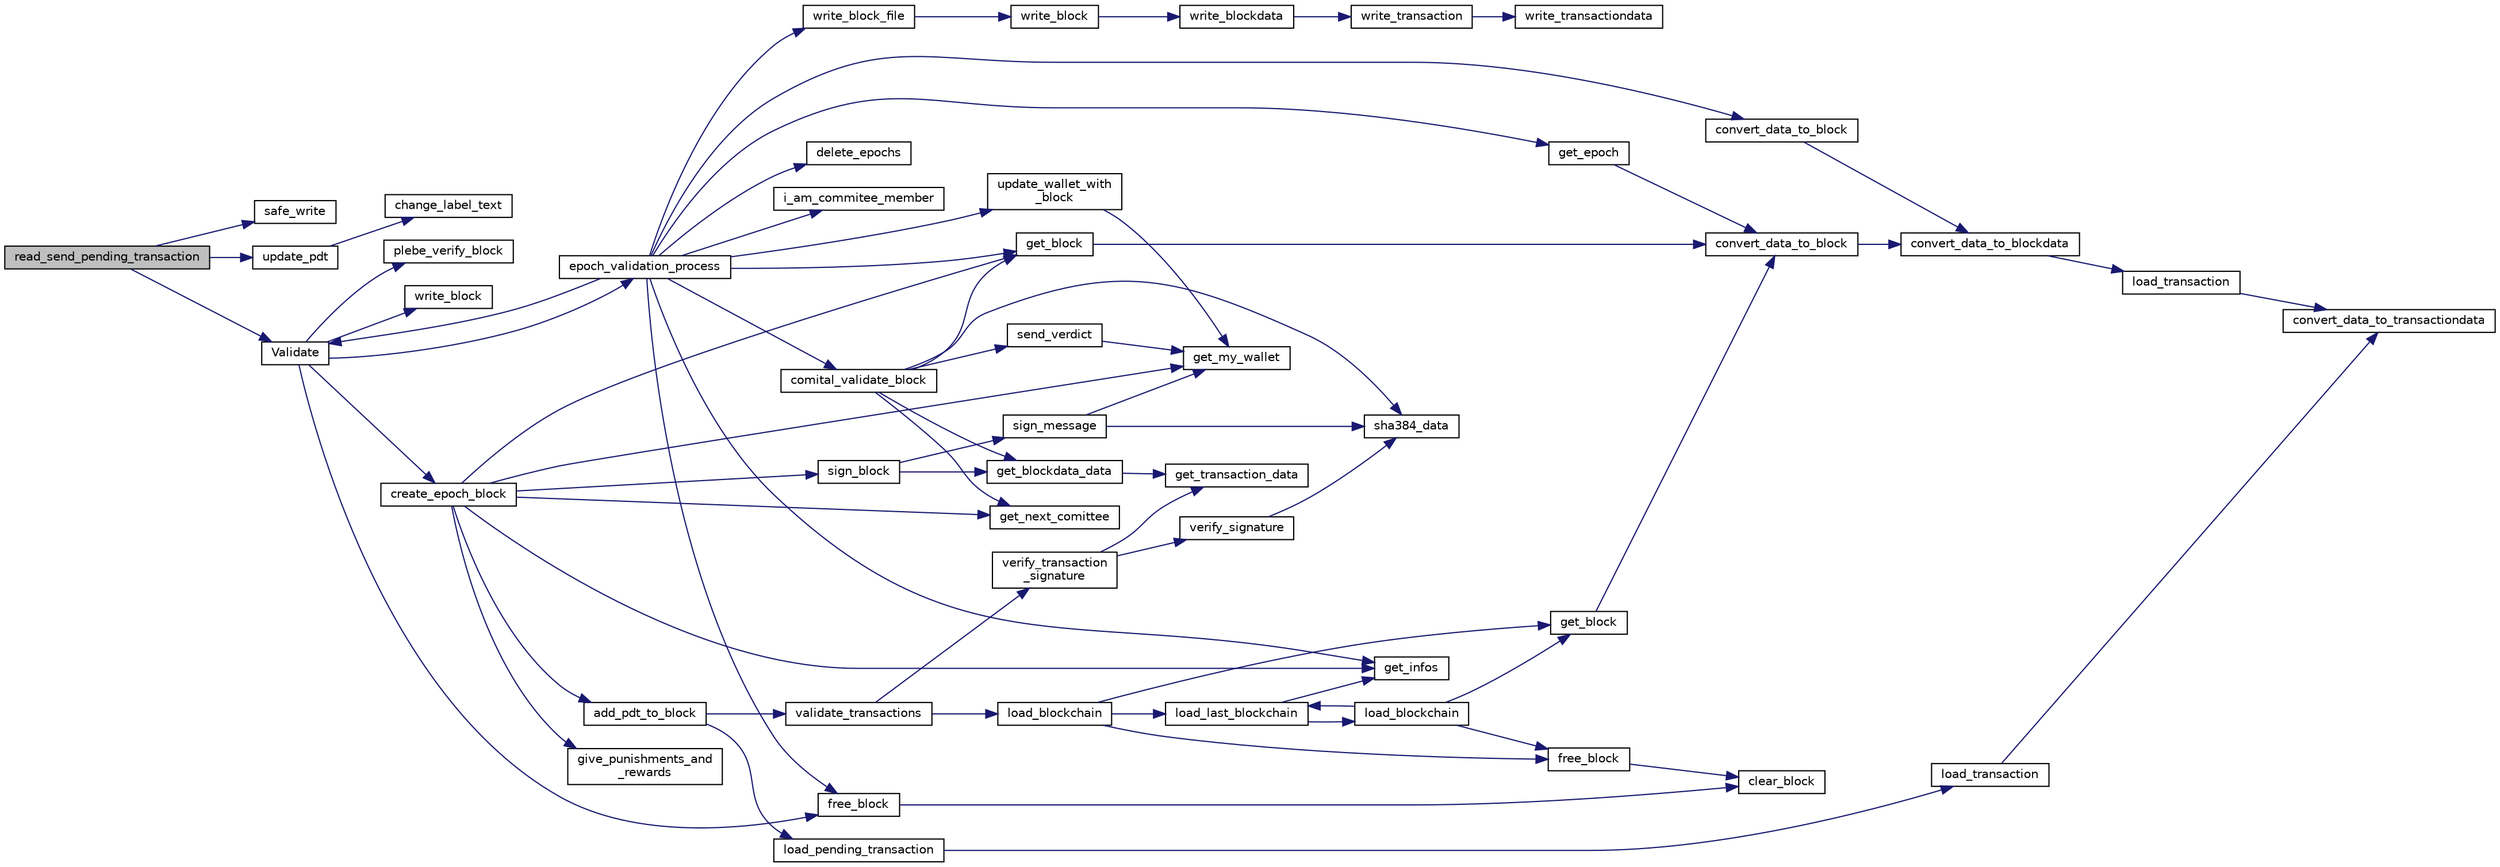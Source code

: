 digraph "read_send_pending_transaction"
{
 // LATEX_PDF_SIZE
  edge [fontname="Helvetica",fontsize="10",labelfontname="Helvetica",labelfontsize="10"];
  node [fontname="Helvetica",fontsize="10",shape=record];
  rankdir="LR";
  Node1 [label="read_send_pending_transaction",height=0.2,width=0.4,color="black", fillcolor="grey75", style="filled", fontcolor="black",tooltip=" "];
  Node1 -> Node2 [color="midnightblue",fontsize="10",style="solid",fontname="Helvetica"];
  Node2 [label="safe_write",height=0.2,width=0.4,color="black", fillcolor="white", style="filled",URL="$safe_8h.html#a405edff38f586c79822927a3b981e504",tooltip="Writes safely to a file descriptor."];
  Node1 -> Node3 [color="midnightblue",fontsize="10",style="solid",fontname="Helvetica"];
  Node3 [label="update_pdt",height=0.2,width=0.4,color="black", fillcolor="white", style="filled",URL="$client_8h.html#a35c808540bae041c9d4f83012c639426",tooltip=" "];
  Node3 -> Node4 [color="midnightblue",fontsize="10",style="solid",fontname="Helvetica"];
  Node4 [label="change_label_text",height=0.2,width=0.4,color="black", fillcolor="white", style="filled",URL="$labels_8h.html#ae4c608b5626430bac55322e32309bf8f",tooltip=" "];
  Node1 -> Node5 [color="midnightblue",fontsize="10",style="solid",fontname="Helvetica"];
  Node5 [label="Validate",height=0.2,width=0.4,color="black", fillcolor="white", style="filled",URL="$client_8h.html#a6a17e4539f5b0c67dbd36bae0c2c0c8a",tooltip=" "];
  Node5 -> Node6 [color="midnightblue",fontsize="10",style="solid",fontname="Helvetica"];
  Node6 [label="create_epoch_block",height=0.2,width=0.4,color="black", fillcolor="white", style="filled",URL="$epoch__man_8h.html#aeb0145b06d8c782e8536992cc1def819",tooltip="Create a block object with the previous block hash & votes."];
  Node6 -> Node7 [color="midnightblue",fontsize="10",style="solid",fontname="Helvetica"];
  Node7 [label="add_pdt_to_block",height=0.2,width=0.4,color="black", fillcolor="white", style="filled",URL="$epoch__man_8c.html#a20031a15e7ca013e4b21f6c4e5aff508",tooltip=" "];
  Node7 -> Node8 [color="midnightblue",fontsize="10",style="solid",fontname="Helvetica"];
  Node8 [label="load_pending_transaction",height=0.2,width=0.4,color="black", fillcolor="white", style="filled",URL="$transaction_8h.html#a8b26b26139793db7c1860ff96091ca77",tooltip=" "];
  Node8 -> Node9 [color="midnightblue",fontsize="10",style="solid",fontname="Helvetica"];
  Node9 [label="load_transaction",height=0.2,width=0.4,color="black", fillcolor="white", style="filled",URL="$transaction_8c.html#a4f4e33641ff7466e848182ce420827b6",tooltip=" "];
  Node9 -> Node10 [color="midnightblue",fontsize="10",style="solid",fontname="Helvetica"];
  Node10 [label="convert_data_to_transactiondata",height=0.2,width=0.4,color="black", fillcolor="white", style="filled",URL="$transaction_8c.html#a8649ee7d98b5b34c64efa31e274f2534",tooltip=" "];
  Node7 -> Node11 [color="midnightblue",fontsize="10",style="solid",fontname="Helvetica"];
  Node11 [label="validate_transactions",height=0.2,width=0.4,color="black", fillcolor="white", style="filled",URL="$validation__engine_8h.html#a9134934f42952ee3fd7a73aea892858c",tooltip="Validate some transactions."];
  Node11 -> Node12 [color="midnightblue",fontsize="10",style="solid",fontname="Helvetica"];
  Node12 [label="load_blockchain",height=0.2,width=0.4,color="black", fillcolor="white", style="filled",URL="$block_8h.html#a7acee00b67ed21663a5b05242acc822d",tooltip="Loads a blockchain object with a padding of 'nb_chunk'."];
  Node12 -> Node13 [color="midnightblue",fontsize="10",style="solid",fontname="Helvetica"];
  Node13 [label="free_block",height=0.2,width=0.4,color="black", fillcolor="white", style="filled",URL="$block_8c.html#a3eb417f7cce88e8ec69d6974cd25e49f",tooltip="Free a block struct."];
  Node13 -> Node14 [color="midnightblue",fontsize="10",style="solid",fontname="Helvetica"];
  Node14 [label="clear_block",height=0.2,width=0.4,color="black", fillcolor="white", style="filled",URL="$block_8c.html#a3beaf10afd57aec50225774ba2a21680",tooltip=" "];
  Node12 -> Node15 [color="midnightblue",fontsize="10",style="solid",fontname="Helvetica"];
  Node15 [label="get_block",height=0.2,width=0.4,color="black", fillcolor="white", style="filled",URL="$block_8c.html#a32140266e4b385f64860944a5edd0153",tooltip="Get a block object."];
  Node15 -> Node16 [color="midnightblue",fontsize="10",style="solid",fontname="Helvetica"];
  Node16 [label="convert_data_to_block",height=0.2,width=0.4,color="black", fillcolor="white", style="filled",URL="$block_8c.html#ada1355f8610cc450d7c8f662dc6a7aef",tooltip=" "];
  Node16 -> Node17 [color="midnightblue",fontsize="10",style="solid",fontname="Helvetica"];
  Node17 [label="convert_data_to_blockdata",height=0.2,width=0.4,color="black", fillcolor="white", style="filled",URL="$block_8c.html#afcda50ce8deb3b381aeb5b88689f919f",tooltip=" "];
  Node17 -> Node18 [color="midnightblue",fontsize="10",style="solid",fontname="Helvetica"];
  Node18 [label="load_transaction",height=0.2,width=0.4,color="black", fillcolor="white", style="filled",URL="$transaction_8h.html#a4f4e33641ff7466e848182ce420827b6",tooltip=" "];
  Node18 -> Node10 [color="midnightblue",fontsize="10",style="solid",fontname="Helvetica"];
  Node12 -> Node19 [color="midnightblue",fontsize="10",style="solid",fontname="Helvetica"];
  Node19 [label="load_last_blockchain",height=0.2,width=0.4,color="black", fillcolor="white", style="filled",URL="$block_8c.html#a4ece7b96ab33761bf1d33f1e8b766ceb",tooltip="Load the last local blockchain chunk."];
  Node19 -> Node20 [color="midnightblue",fontsize="10",style="solid",fontname="Helvetica"];
  Node20 [label="get_infos",height=0.2,width=0.4,color="black", fillcolor="white", style="filled",URL="$client_8h.html#a480459f3451fa57a66df548ca0b408e3",tooltip=" "];
  Node19 -> Node21 [color="midnightblue",fontsize="10",style="solid",fontname="Helvetica"];
  Node21 [label="load_blockchain",height=0.2,width=0.4,color="black", fillcolor="white", style="filled",URL="$block_8c.html#a7acee00b67ed21663a5b05242acc822d",tooltip="Loads a blockchain object with a padding of 'nb_chunk'."];
  Node21 -> Node13 [color="midnightblue",fontsize="10",style="solid",fontname="Helvetica"];
  Node21 -> Node15 [color="midnightblue",fontsize="10",style="solid",fontname="Helvetica"];
  Node21 -> Node19 [color="midnightblue",fontsize="10",style="solid",fontname="Helvetica"];
  Node11 -> Node22 [color="midnightblue",fontsize="10",style="solid",fontname="Helvetica"];
  Node22 [label="verify_transaction\l_signature",height=0.2,width=0.4,color="black", fillcolor="white", style="filled",URL="$signature_8h.html#a1f30e39552bd587069303929aecbb155",tooltip="Verifies if a transaction signature is valid."];
  Node22 -> Node23 [color="midnightblue",fontsize="10",style="solid",fontname="Helvetica"];
  Node23 [label="get_transaction_data",height=0.2,width=0.4,color="black", fillcolor="white", style="filled",URL="$transaction_8h.html#a16588449d977a2d5052be7b3639768a8",tooltip=" "];
  Node22 -> Node24 [color="midnightblue",fontsize="10",style="solid",fontname="Helvetica"];
  Node24 [label="verify_signature",height=0.2,width=0.4,color="black", fillcolor="white", style="filled",URL="$signature_8c.html#abb24ef32c40711494e34d7639e64f8a3",tooltip="Verifies if SHA384(data) == decrypt(signature,pub_key)"];
  Node24 -> Node25 [color="midnightblue",fontsize="10",style="solid",fontname="Helvetica"];
  Node25 [label="sha384_data",height=0.2,width=0.4,color="black", fillcolor="white", style="filled",URL="$hash_8h.html#a67d06acefe39c395887f87d76bed5ba3",tooltip="Apply the SHA384 algorithm on a 'data' of size 'len_data'."];
  Node6 -> Node26 [color="midnightblue",fontsize="10",style="solid",fontname="Helvetica"];
  Node26 [label="get_block",height=0.2,width=0.4,color="black", fillcolor="white", style="filled",URL="$block_8h.html#a32140266e4b385f64860944a5edd0153",tooltip="Get a block object."];
  Node26 -> Node16 [color="midnightblue",fontsize="10",style="solid",fontname="Helvetica"];
  Node6 -> Node20 [color="midnightblue",fontsize="10",style="solid",fontname="Helvetica"];
  Node6 -> Node27 [color="midnightblue",fontsize="10",style="solid",fontname="Helvetica"];
  Node27 [label="get_my_wallet",height=0.2,width=0.4,color="black", fillcolor="white", style="filled",URL="$wallet_8h.html#a993fb7ec0c86c7a2d8ff68363e9f5304",tooltip="Get my wallet object."];
  Node6 -> Node28 [color="midnightblue",fontsize="10",style="solid",fontname="Helvetica"];
  Node28 [label="get_next_comittee",height=0.2,width=0.4,color="black", fillcolor="white", style="filled",URL="$validators_8h.html#a2f0e12279812a9f0842827e00fb8d668",tooltip="Get the a comittee RSA public keys on a specific epoch."];
  Node6 -> Node29 [color="midnightblue",fontsize="10",style="solid",fontname="Helvetica"];
  Node29 [label="give_punishments_and\l_rewards",height=0.2,width=0.4,color="black", fillcolor="white", style="filled",URL="$epoch__man_8c.html#ac6bdf21a7a1ab2b06e3b5b8b8c6c5a37",tooltip="Add punishmnent and reward transactions to validators of the 'prev_block' into 'current_block'."];
  Node6 -> Node30 [color="midnightblue",fontsize="10",style="solid",fontname="Helvetica"];
  Node30 [label="sign_block",height=0.2,width=0.4,color="black", fillcolor="white", style="filled",URL="$signature_8h.html#a5fc24af7af2e6c9cd4de2efcbd26ffb9",tooltip="Signs a block."];
  Node30 -> Node31 [color="midnightblue",fontsize="10",style="solid",fontname="Helvetica"];
  Node31 [label="get_blockdata_data",height=0.2,width=0.4,color="black", fillcolor="white", style="filled",URL="$block_8h.html#af656af2c0f2bf2ea38d4fba26b50f5d6",tooltip="Get the blockdata data object."];
  Node31 -> Node23 [color="midnightblue",fontsize="10",style="solid",fontname="Helvetica"];
  Node30 -> Node32 [color="midnightblue",fontsize="10",style="solid",fontname="Helvetica"];
  Node32 [label="sign_message",height=0.2,width=0.4,color="black", fillcolor="white", style="filled",URL="$signature_8c.html#ae19c745c1be8c5d67048188ede9a779d",tooltip="buffer <- encrypt(SHA284(msg,len_data),wallet_priv_key)"];
  Node32 -> Node27 [color="midnightblue",fontsize="10",style="solid",fontname="Helvetica"];
  Node32 -> Node25 [color="midnightblue",fontsize="10",style="solid",fontname="Helvetica"];
  Node5 -> Node33 [color="midnightblue",fontsize="10",style="solid",fontname="Helvetica"];
  Node33 [label="epoch_validation_process",height=0.2,width=0.4,color="black", fillcolor="white", style="filled",URL="$get__data_8h.html#aa5eb9e1d62d1366fdebe19a5819d1bde",tooltip=" "];
  Node33 -> Node34 [color="midnightblue",fontsize="10",style="solid",fontname="Helvetica"];
  Node34 [label="comital_validate_block",height=0.2,width=0.4,color="black", fillcolor="white", style="filled",URL="$validation__engine_8h.html#a8a7c063b5d2f1c5e3e0527a5b133e6a2",tooltip=" "];
  Node34 -> Node26 [color="midnightblue",fontsize="10",style="solid",fontname="Helvetica"];
  Node34 -> Node31 [color="midnightblue",fontsize="10",style="solid",fontname="Helvetica"];
  Node34 -> Node28 [color="midnightblue",fontsize="10",style="solid",fontname="Helvetica"];
  Node34 -> Node35 [color="midnightblue",fontsize="10",style="solid",fontname="Helvetica"];
  Node35 [label="send_verdict",height=0.2,width=0.4,color="black", fillcolor="white", style="filled",URL="$validation__engine_8c.html#a93a0b87cba2b7b614c178e5d9519c6ae",tooltip="Broadcast a verdict about a block validity to the network."];
  Node35 -> Node27 [color="midnightblue",fontsize="10",style="solid",fontname="Helvetica"];
  Node34 -> Node25 [color="midnightblue",fontsize="10",style="solid",fontname="Helvetica"];
  Node33 -> Node36 [color="midnightblue",fontsize="10",style="solid",fontname="Helvetica"];
  Node36 [label="convert_data_to_block",height=0.2,width=0.4,color="black", fillcolor="white", style="filled",URL="$block_8h.html#ada1355f8610cc450d7c8f662dc6a7aef",tooltip=" "];
  Node36 -> Node17 [color="midnightblue",fontsize="10",style="solid",fontname="Helvetica"];
  Node33 -> Node37 [color="midnightblue",fontsize="10",style="solid",fontname="Helvetica"];
  Node37 [label="delete_epochs",height=0.2,width=0.4,color="black", fillcolor="white", style="filled",URL="$block_8h.html#a26d68c21f6e7bedeb73586554f4a9526",tooltip=" "];
  Node33 -> Node38 [color="midnightblue",fontsize="10",style="solid",fontname="Helvetica"];
  Node38 [label="free_block",height=0.2,width=0.4,color="black", fillcolor="white", style="filled",URL="$block_8h.html#a3eb417f7cce88e8ec69d6974cd25e49f",tooltip="Free a block struct."];
  Node38 -> Node14 [color="midnightblue",fontsize="10",style="solid",fontname="Helvetica"];
  Node33 -> Node26 [color="midnightblue",fontsize="10",style="solid",fontname="Helvetica"];
  Node33 -> Node39 [color="midnightblue",fontsize="10",style="solid",fontname="Helvetica"];
  Node39 [label="get_epoch",height=0.2,width=0.4,color="black", fillcolor="white", style="filled",URL="$block_8h.html#ae323b374e9ca8c490d4f0b8ff04df0ba",tooltip=" "];
  Node39 -> Node16 [color="midnightblue",fontsize="10",style="solid",fontname="Helvetica"];
  Node33 -> Node20 [color="midnightblue",fontsize="10",style="solid",fontname="Helvetica"];
  Node33 -> Node40 [color="midnightblue",fontsize="10",style="solid",fontname="Helvetica"];
  Node40 [label="i_am_commitee_member",height=0.2,width=0.4,color="black", fillcolor="white", style="filled",URL="$validators_8h.html#a45a8d2bd3e658918109e66d96c9055c4",tooltip="Check if the current user is a member of the next comitee."];
  Node33 -> Node41 [color="midnightblue",fontsize="10",style="solid",fontname="Helvetica"];
  Node41 [label="update_wallet_with\l_block",height=0.2,width=0.4,color="black", fillcolor="white", style="filled",URL="$block_8h.html#aa460be06109601a5626d1acb251e1602",tooltip=" "];
  Node41 -> Node27 [color="midnightblue",fontsize="10",style="solid",fontname="Helvetica"];
  Node33 -> Node5 [color="midnightblue",fontsize="10",style="solid",fontname="Helvetica"];
  Node33 -> Node42 [color="midnightblue",fontsize="10",style="solid",fontname="Helvetica"];
  Node42 [label="write_block_file",height=0.2,width=0.4,color="black", fillcolor="white", style="filled",URL="$block_8h.html#a31943025b7c5be568f87a90fcdcaf8c2",tooltip="Writes a block struct in a file."];
  Node42 -> Node43 [color="midnightblue",fontsize="10",style="solid",fontname="Helvetica"];
  Node43 [label="write_block",height=0.2,width=0.4,color="black", fillcolor="white", style="filled",URL="$block_8c.html#a58b3466ce733938859f0651b2a756e95",tooltip="Writes a block in a file."];
  Node43 -> Node44 [color="midnightblue",fontsize="10",style="solid",fontname="Helvetica"];
  Node44 [label="write_blockdata",height=0.2,width=0.4,color="black", fillcolor="white", style="filled",URL="$block_8c.html#a0e5ff1f119568fb8566981cf7da11d7f",tooltip="Writes blockdata in a file."];
  Node44 -> Node45 [color="midnightblue",fontsize="10",style="solid",fontname="Helvetica"];
  Node45 [label="write_transaction",height=0.2,width=0.4,color="black", fillcolor="white", style="filled",URL="$transaction_8h.html#a5bff0131aa50faf1cd0236e0b44169eb",tooltip=" "];
  Node45 -> Node46 [color="midnightblue",fontsize="10",style="solid",fontname="Helvetica"];
  Node46 [label="write_transactiondata",height=0.2,width=0.4,color="black", fillcolor="white", style="filled",URL="$transaction_8c.html#a0bd00440f3c97bf7dace6c4e26ea17be",tooltip=" "];
  Node5 -> Node38 [color="midnightblue",fontsize="10",style="solid",fontname="Helvetica"];
  Node5 -> Node47 [color="midnightblue",fontsize="10",style="solid",fontname="Helvetica"];
  Node47 [label="plebe_verify_block",height=0.2,width=0.4,color="black", fillcolor="white", style="filled",URL="$validation__engine_8h.html#aa566a0b7eb319d2489b8ac68c6e76824",tooltip=" "];
  Node5 -> Node48 [color="midnightblue",fontsize="10",style="solid",fontname="Helvetica"];
  Node48 [label="write_block",height=0.2,width=0.4,color="black", fillcolor="white", style="filled",URL="$block_8h.html#a58b3466ce733938859f0651b2a756e95",tooltip="Writes a block in a file."];
}
